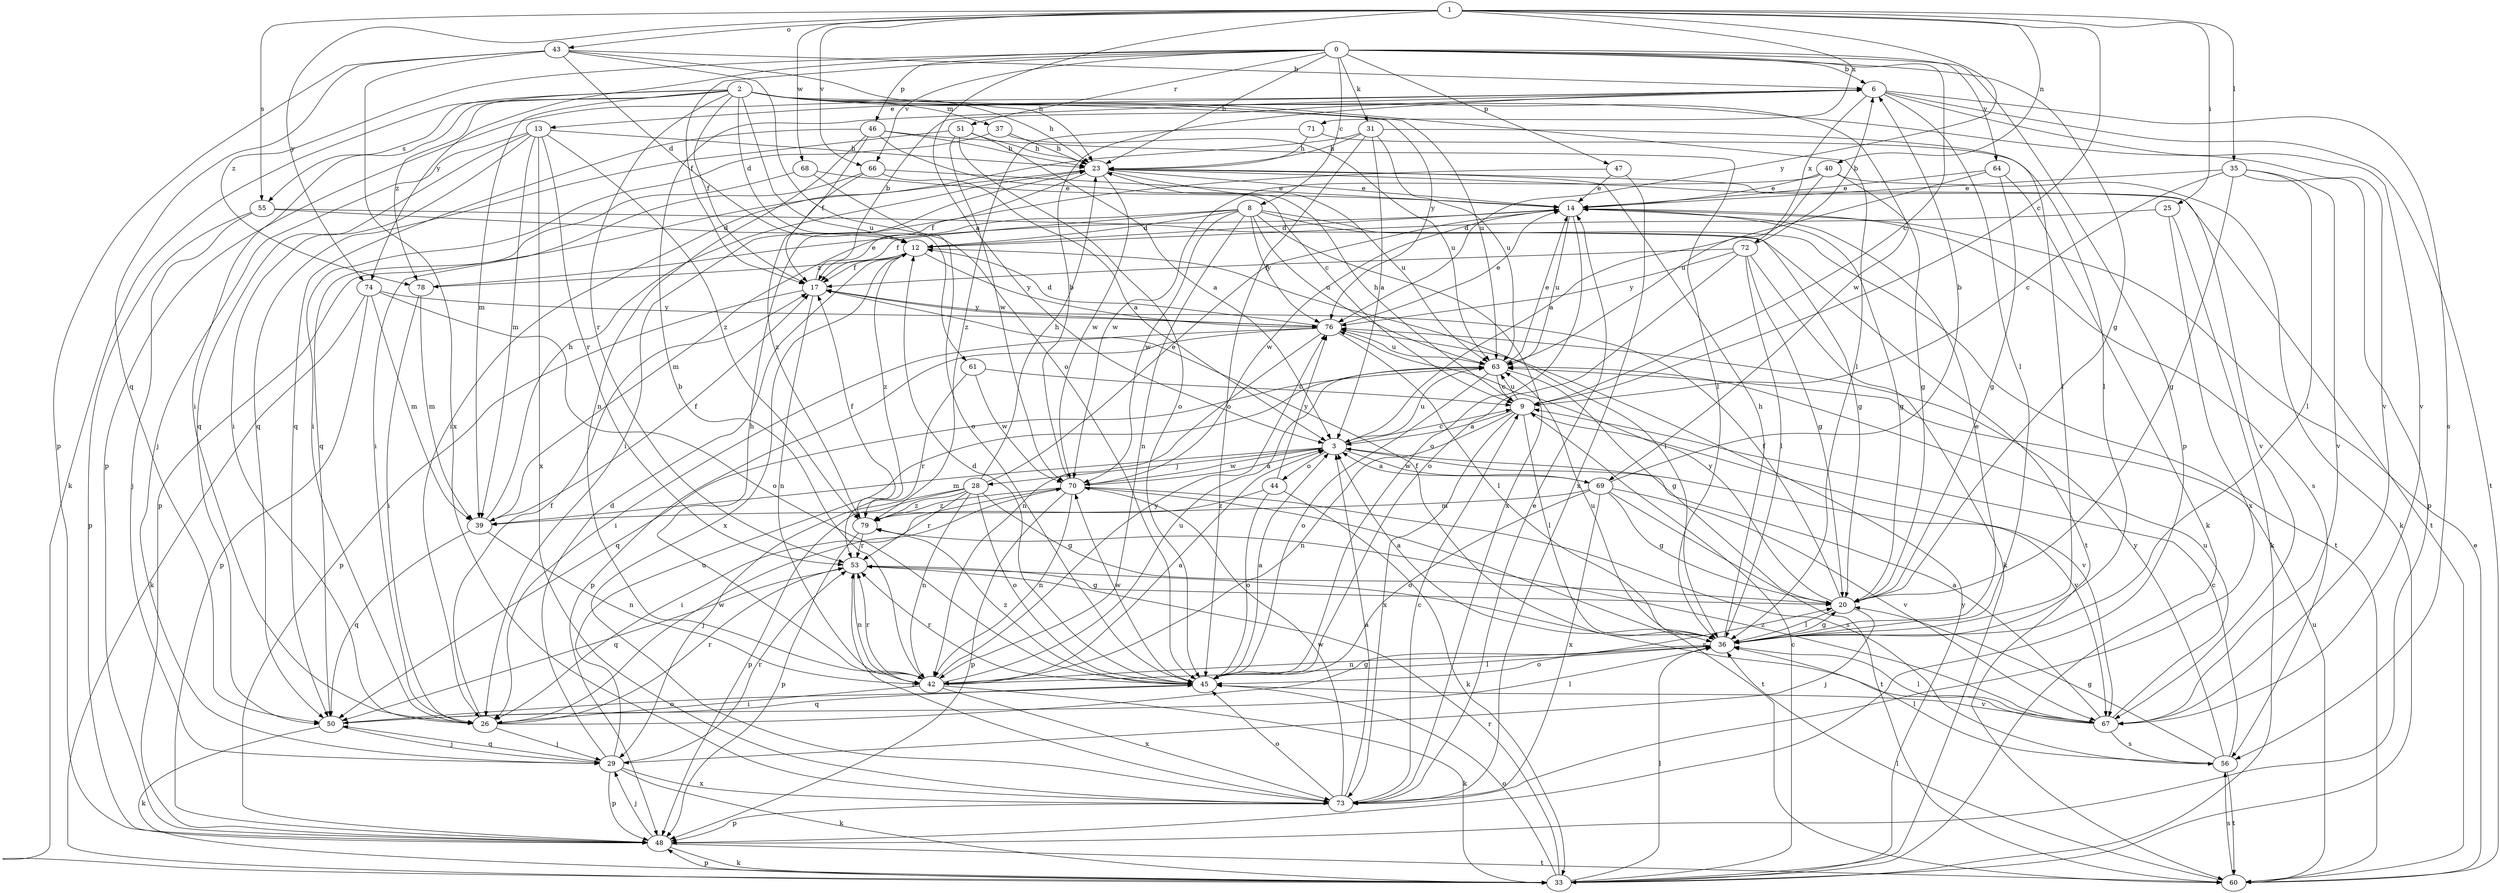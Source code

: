strict digraph  {
0;
1;
2;
3;
6;
8;
9;
12;
13;
14;
17;
20;
23;
25;
26;
28;
29;
31;
33;
35;
36;
37;
39;
40;
42;
43;
44;
45;
46;
47;
48;
50;
51;
53;
55;
56;
60;
61;
63;
64;
66;
67;
68;
69;
70;
71;
72;
73;
74;
76;
78;
79;
0 -> 6  [label=b];
0 -> 8  [label=c];
0 -> 9  [label=c];
0 -> 17  [label=f];
0 -> 20  [label=g];
0 -> 23  [label=h];
0 -> 31  [label=k];
0 -> 46  [label=p];
0 -> 47  [label=p];
0 -> 48  [label=p];
0 -> 51  [label=r];
0 -> 64  [label=v];
0 -> 66  [label=v];
0 -> 74  [label=y];
0 -> 78  [label=z];
1 -> 3  [label=a];
1 -> 9  [label=c];
1 -> 25  [label=i];
1 -> 35  [label=l];
1 -> 40  [label=n];
1 -> 43  [label=o];
1 -> 55  [label=s];
1 -> 66  [label=v];
1 -> 68  [label=w];
1 -> 71  [label=x];
1 -> 74  [label=y];
1 -> 76  [label=y];
2 -> 12  [label=d];
2 -> 17  [label=f];
2 -> 23  [label=h];
2 -> 26  [label=i];
2 -> 33  [label=k];
2 -> 36  [label=l];
2 -> 37  [label=m];
2 -> 39  [label=m];
2 -> 53  [label=r];
2 -> 55  [label=s];
2 -> 61  [label=u];
2 -> 63  [label=u];
2 -> 67  [label=v];
2 -> 69  [label=w];
2 -> 76  [label=y];
2 -> 78  [label=z];
3 -> 9  [label=c];
3 -> 28  [label=j];
3 -> 39  [label=m];
3 -> 44  [label=o];
3 -> 63  [label=u];
3 -> 67  [label=v];
3 -> 69  [label=w];
3 -> 70  [label=w];
6 -> 13  [label=e];
6 -> 36  [label=l];
6 -> 48  [label=p];
6 -> 56  [label=s];
6 -> 60  [label=t];
6 -> 67  [label=v];
6 -> 72  [label=x];
8 -> 12  [label=d];
8 -> 17  [label=f];
8 -> 20  [label=g];
8 -> 39  [label=m];
8 -> 42  [label=n];
8 -> 60  [label=t];
8 -> 63  [label=u];
8 -> 70  [label=w];
8 -> 73  [label=x];
8 -> 76  [label=y];
9 -> 3  [label=a];
9 -> 23  [label=h];
9 -> 36  [label=l];
9 -> 42  [label=n];
9 -> 63  [label=u];
9 -> 67  [label=v];
9 -> 73  [label=x];
12 -> 17  [label=f];
12 -> 36  [label=l];
12 -> 73  [label=x];
12 -> 76  [label=y];
12 -> 78  [label=z];
12 -> 79  [label=z];
13 -> 23  [label=h];
13 -> 26  [label=i];
13 -> 29  [label=j];
13 -> 39  [label=m];
13 -> 50  [label=q];
13 -> 53  [label=r];
13 -> 73  [label=x];
13 -> 79  [label=z];
14 -> 12  [label=d];
14 -> 20  [label=g];
14 -> 45  [label=o];
14 -> 56  [label=s];
14 -> 63  [label=u];
14 -> 70  [label=w];
17 -> 6  [label=b];
17 -> 42  [label=n];
17 -> 48  [label=p];
17 -> 76  [label=y];
20 -> 17  [label=f];
20 -> 29  [label=j];
20 -> 36  [label=l];
20 -> 76  [label=y];
23 -> 14  [label=e];
23 -> 17  [label=f];
23 -> 48  [label=p];
23 -> 60  [label=t];
23 -> 63  [label=u];
23 -> 67  [label=v];
23 -> 70  [label=w];
25 -> 12  [label=d];
25 -> 33  [label=k];
25 -> 73  [label=x];
26 -> 17  [label=f];
26 -> 20  [label=g];
26 -> 29  [label=j];
26 -> 53  [label=r];
26 -> 70  [label=w];
28 -> 14  [label=e];
28 -> 20  [label=g];
28 -> 23  [label=h];
28 -> 29  [label=j];
28 -> 42  [label=n];
28 -> 45  [label=o];
28 -> 48  [label=p];
28 -> 53  [label=r];
28 -> 79  [label=z];
29 -> 12  [label=d];
29 -> 33  [label=k];
29 -> 48  [label=p];
29 -> 50  [label=q];
29 -> 53  [label=r];
29 -> 63  [label=u];
29 -> 73  [label=x];
31 -> 3  [label=a];
31 -> 23  [label=h];
31 -> 26  [label=i];
31 -> 36  [label=l];
31 -> 45  [label=o];
31 -> 63  [label=u];
33 -> 9  [label=c];
33 -> 36  [label=l];
33 -> 45  [label=o];
33 -> 48  [label=p];
33 -> 53  [label=r];
33 -> 76  [label=y];
35 -> 9  [label=c];
35 -> 14  [label=e];
35 -> 20  [label=g];
35 -> 36  [label=l];
35 -> 48  [label=p];
35 -> 67  [label=v];
36 -> 3  [label=a];
36 -> 14  [label=e];
36 -> 17  [label=f];
36 -> 20  [label=g];
36 -> 23  [label=h];
36 -> 42  [label=n];
36 -> 45  [label=o];
36 -> 63  [label=u];
37 -> 23  [label=h];
37 -> 26  [label=i];
37 -> 63  [label=u];
39 -> 17  [label=f];
39 -> 23  [label=h];
39 -> 42  [label=n];
39 -> 50  [label=q];
40 -> 14  [label=e];
40 -> 20  [label=g];
40 -> 33  [label=k];
40 -> 63  [label=u];
40 -> 70  [label=w];
42 -> 3  [label=a];
42 -> 6  [label=b];
42 -> 23  [label=h];
42 -> 26  [label=i];
42 -> 33  [label=k];
42 -> 36  [label=l];
42 -> 53  [label=r];
42 -> 63  [label=u];
42 -> 73  [label=x];
42 -> 76  [label=y];
43 -> 6  [label=b];
43 -> 12  [label=d];
43 -> 23  [label=h];
43 -> 45  [label=o];
43 -> 48  [label=p];
43 -> 50  [label=q];
43 -> 73  [label=x];
44 -> 33  [label=k];
44 -> 45  [label=o];
44 -> 76  [label=y];
44 -> 79  [label=z];
45 -> 3  [label=a];
45 -> 12  [label=d];
45 -> 50  [label=q];
45 -> 53  [label=r];
45 -> 67  [label=v];
45 -> 70  [label=w];
45 -> 79  [label=z];
46 -> 9  [label=c];
46 -> 17  [label=f];
46 -> 23  [label=h];
46 -> 36  [label=l];
46 -> 42  [label=n];
46 -> 50  [label=q];
47 -> 14  [label=e];
47 -> 26  [label=i];
47 -> 73  [label=x];
48 -> 29  [label=j];
48 -> 33  [label=k];
48 -> 60  [label=t];
50 -> 29  [label=j];
50 -> 33  [label=k];
50 -> 36  [label=l];
50 -> 45  [label=o];
51 -> 3  [label=a];
51 -> 23  [label=h];
51 -> 45  [label=o];
51 -> 50  [label=q];
51 -> 70  [label=w];
53 -> 20  [label=g];
53 -> 42  [label=n];
53 -> 50  [label=q];
55 -> 12  [label=d];
55 -> 29  [label=j];
55 -> 48  [label=p];
55 -> 60  [label=t];
56 -> 9  [label=c];
56 -> 20  [label=g];
56 -> 36  [label=l];
56 -> 60  [label=t];
56 -> 76  [label=y];
60 -> 14  [label=e];
60 -> 36  [label=l];
60 -> 56  [label=s];
60 -> 63  [label=u];
61 -> 9  [label=c];
61 -> 53  [label=r];
61 -> 70  [label=w];
63 -> 9  [label=c];
63 -> 14  [label=e];
63 -> 20  [label=g];
63 -> 45  [label=o];
63 -> 50  [label=q];
64 -> 3  [label=a];
64 -> 14  [label=e];
64 -> 20  [label=g];
64 -> 33  [label=k];
66 -> 3  [label=a];
66 -> 14  [label=e];
66 -> 26  [label=i];
66 -> 79  [label=z];
67 -> 3  [label=a];
67 -> 36  [label=l];
67 -> 53  [label=r];
67 -> 56  [label=s];
67 -> 63  [label=u];
67 -> 79  [label=z];
68 -> 14  [label=e];
68 -> 45  [label=o];
68 -> 50  [label=q];
69 -> 3  [label=a];
69 -> 6  [label=b];
69 -> 20  [label=g];
69 -> 39  [label=m];
69 -> 45  [label=o];
69 -> 60  [label=t];
69 -> 67  [label=v];
69 -> 73  [label=x];
70 -> 3  [label=a];
70 -> 6  [label=b];
70 -> 26  [label=i];
70 -> 42  [label=n];
70 -> 48  [label=p];
70 -> 56  [label=s];
70 -> 60  [label=t];
70 -> 79  [label=z];
71 -> 23  [label=h];
71 -> 36  [label=l];
71 -> 79  [label=z];
72 -> 6  [label=b];
72 -> 17  [label=f];
72 -> 20  [label=g];
72 -> 33  [label=k];
72 -> 36  [label=l];
72 -> 45  [label=o];
72 -> 76  [label=y];
73 -> 3  [label=a];
73 -> 9  [label=c];
73 -> 14  [label=e];
73 -> 45  [label=o];
73 -> 48  [label=p];
73 -> 53  [label=r];
73 -> 70  [label=w];
74 -> 33  [label=k];
74 -> 39  [label=m];
74 -> 45  [label=o];
74 -> 48  [label=p];
74 -> 76  [label=y];
76 -> 12  [label=d];
76 -> 14  [label=e];
76 -> 26  [label=i];
76 -> 36  [label=l];
76 -> 42  [label=n];
76 -> 48  [label=p];
76 -> 63  [label=u];
78 -> 14  [label=e];
78 -> 26  [label=i];
78 -> 39  [label=m];
79 -> 17  [label=f];
79 -> 48  [label=p];
79 -> 53  [label=r];
}
